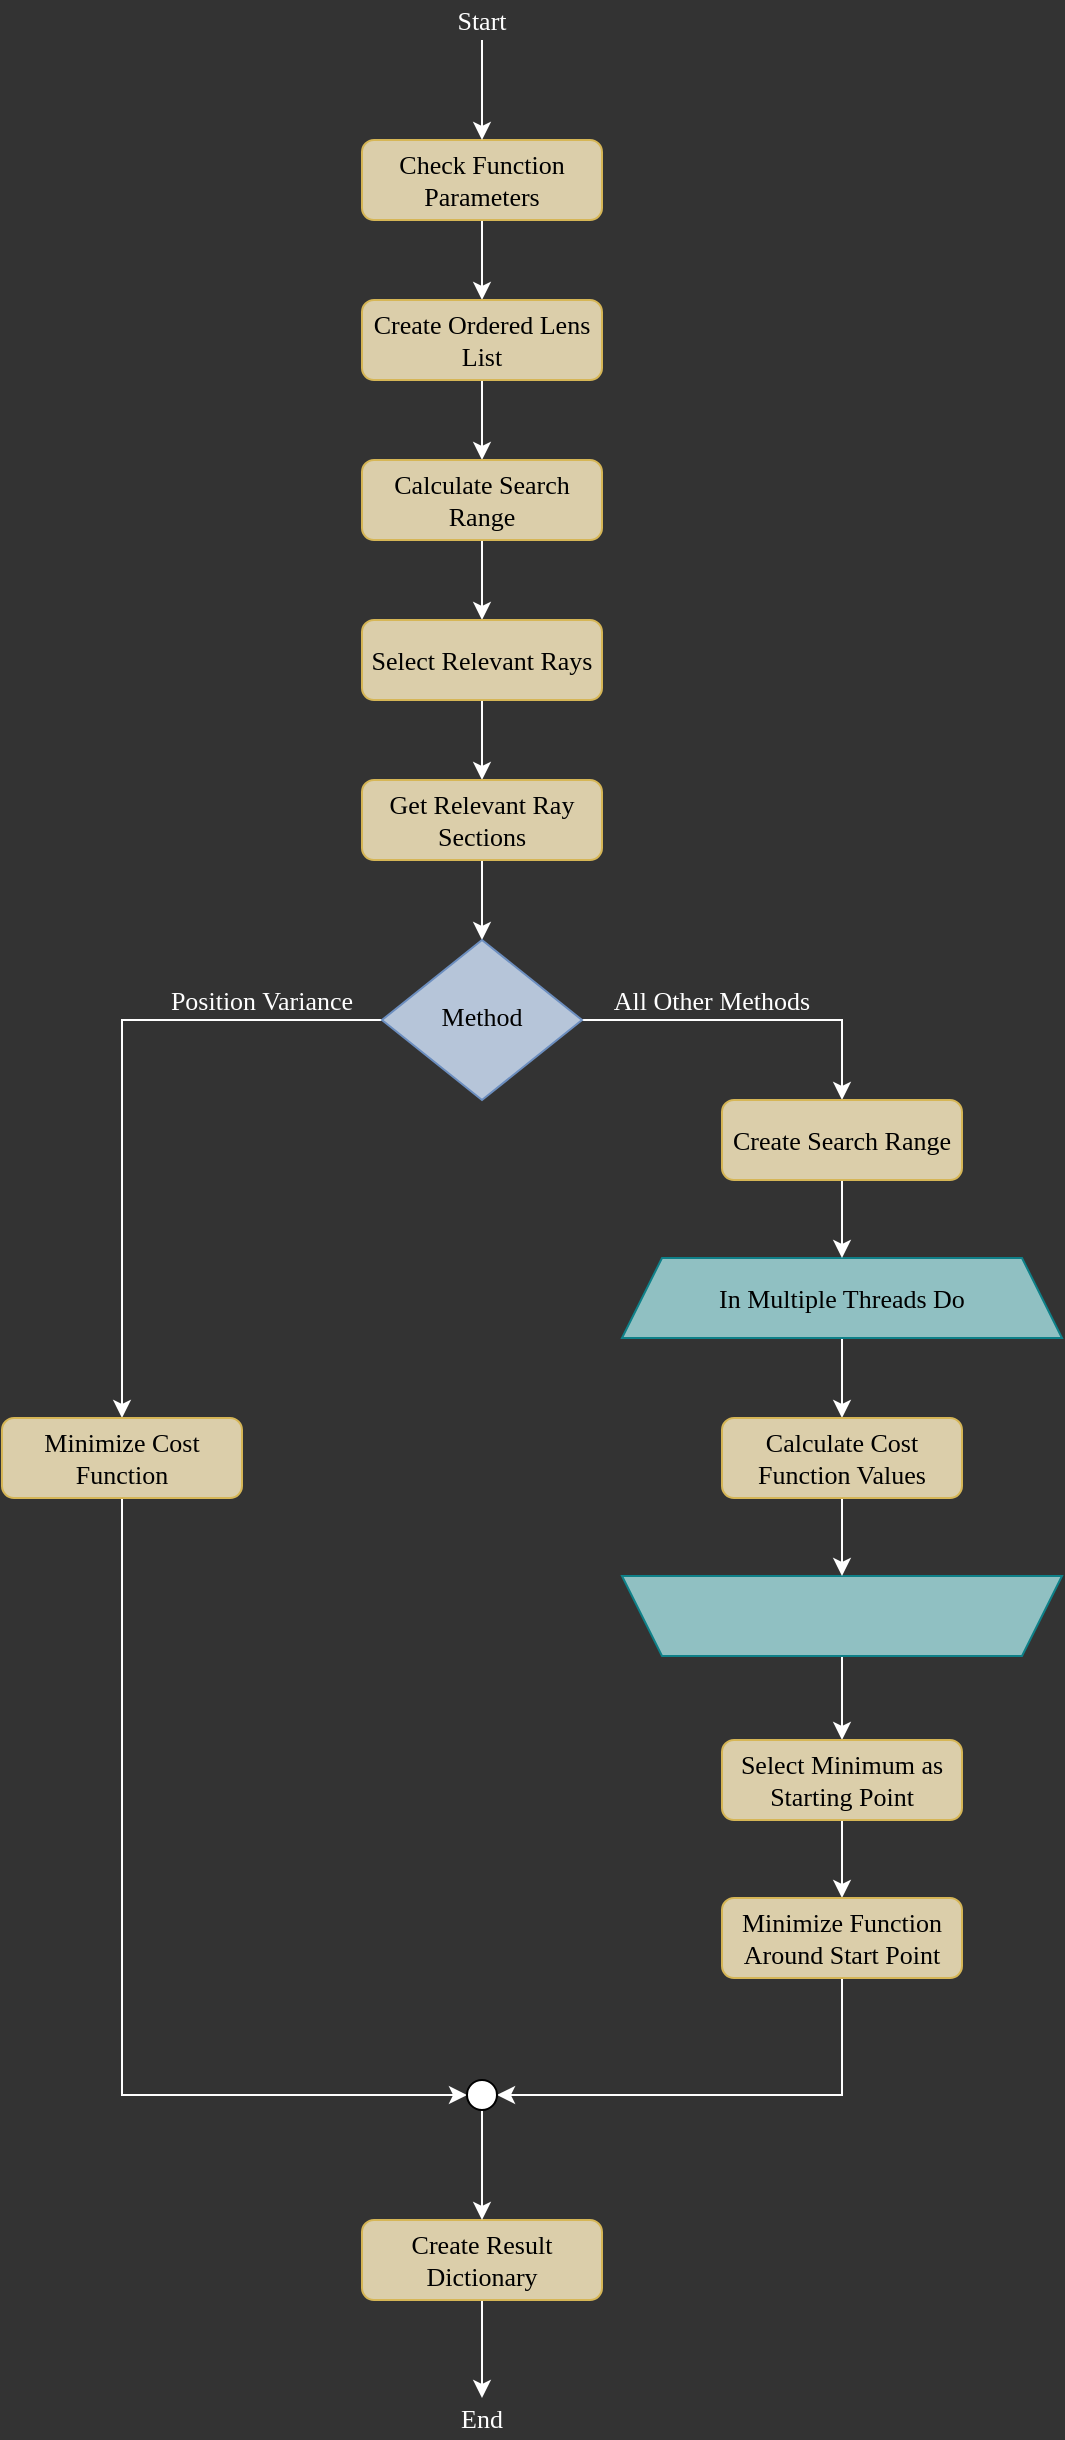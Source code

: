 <mxfile version="24.7.5">
  <diagram id="C5RBs43oDa-KdzZeNtuy" name="Page-1">
    <mxGraphModel dx="862" dy="2680" grid="1" gridSize="10" guides="1" tooltips="1" connect="1" arrows="1" fold="1" page="1" pageScale="1" pageWidth="827" pageHeight="1169" background="#333333" math="0" shadow="0">
      <root>
        <mxCell id="WIyWlLk6GJQsqaUBKTNV-0" />
        <mxCell id="WIyWlLk6GJQsqaUBKTNV-1" parent="WIyWlLk6GJQsqaUBKTNV-0" />
        <mxCell id="uH4OkT64cM5H5gFiCBfV-25" style="edgeStyle=orthogonalEdgeStyle;rounded=0;orthogonalLoop=1;jettySize=auto;html=1;entryX=0.5;entryY=0;entryDx=0;entryDy=0;strokeColor=#FFFFFF;align=center;verticalAlign=middle;fontFamily=Helvetica;fontSize=11;fontColor=default;labelBackgroundColor=default;endArrow=classic;" parent="WIyWlLk6GJQsqaUBKTNV-1" source="tedfQHLUCKz6kTAHSQzP-0" target="Ra94u74_zHsjVBOQ7fiC-0" edge="1">
          <mxGeometry relative="1" as="geometry" />
        </mxCell>
        <mxCell id="tedfQHLUCKz6kTAHSQzP-0" value="Check Function Parameters" style="rounded=1;whiteSpace=wrap;html=1;fontSize=13;glass=0;strokeWidth=1;shadow=0;fillColor=#DBCEAA;strokeColor=#d6b656;fontFamily=Times New Roman;fontColor=#000000;flipV=0;flipH=1;" parent="WIyWlLk6GJQsqaUBKTNV-1" vertex="1">
          <mxGeometry x="280" y="40" width="120" height="40" as="geometry" />
        </mxCell>
        <mxCell id="JQYIA-HylmGEcJKbKAeS-39" value="" style="edgeStyle=orthogonalEdgeStyle;rounded=0;orthogonalLoop=1;jettySize=auto;html=1;strokeColor=#FFFFFF;align=center;verticalAlign=middle;fontFamily=Helvetica;fontSize=11;fontColor=default;labelBackgroundColor=default;endArrow=classic;" parent="WIyWlLk6GJQsqaUBKTNV-1" source="tedfQHLUCKz6kTAHSQzP-3" target="tedfQHLUCKz6kTAHSQzP-0" edge="1">
          <mxGeometry relative="1" as="geometry" />
        </mxCell>
        <mxCell id="tedfQHLUCKz6kTAHSQzP-3" value="Start" style="text;html=1;strokeColor=none;fillColor=none;align=center;verticalAlign=middle;whiteSpace=wrap;rounded=0;fontFamily=Times New Roman;fontSize=13;fontColor=#FFFFFF;" parent="WIyWlLk6GJQsqaUBKTNV-1" vertex="1">
          <mxGeometry x="320" y="-30" width="40" height="20" as="geometry" />
        </mxCell>
        <mxCell id="uH4OkT64cM5H5gFiCBfV-26" style="edgeStyle=orthogonalEdgeStyle;rounded=0;orthogonalLoop=1;jettySize=auto;html=1;entryX=0.5;entryY=0;entryDx=0;entryDy=0;strokeColor=#FFFFFF;align=center;verticalAlign=middle;fontFamily=Helvetica;fontSize=11;fontColor=default;labelBackgroundColor=default;endArrow=classic;" parent="WIyWlLk6GJQsqaUBKTNV-1" source="Ra94u74_zHsjVBOQ7fiC-0" target="uH4OkT64cM5H5gFiCBfV-0" edge="1">
          <mxGeometry relative="1" as="geometry" />
        </mxCell>
        <mxCell id="Ra94u74_zHsjVBOQ7fiC-0" value="Create Ordered Lens List" style="rounded=1;whiteSpace=wrap;html=1;fontSize=13;glass=0;strokeWidth=1;shadow=0;fillColor=#DBCEAA;strokeColor=#d6b656;fontFamily=Times New Roman;fontColor=#000000;flipV=0;flipH=1;" parent="WIyWlLk6GJQsqaUBKTNV-1" vertex="1">
          <mxGeometry x="280" y="120" width="120" height="40" as="geometry" />
        </mxCell>
        <mxCell id="JQYIA-HylmGEcJKbKAeS-13" style="edgeStyle=orthogonalEdgeStyle;rounded=0;orthogonalLoop=1;jettySize=auto;html=1;entryX=0.5;entryY=0;entryDx=0;entryDy=0;strokeColor=#FFFFFF;align=center;verticalAlign=middle;fontFamily=Helvetica;fontSize=11;fontColor=default;labelBackgroundColor=default;endArrow=classic;" parent="WIyWlLk6GJQsqaUBKTNV-1" source="uH4OkT64cM5H5gFiCBfV-0" target="JQYIA-HylmGEcJKbKAeS-0" edge="1">
          <mxGeometry relative="1" as="geometry" />
        </mxCell>
        <mxCell id="uH4OkT64cM5H5gFiCBfV-0" value="Calculate Search Range" style="rounded=1;whiteSpace=wrap;html=1;fontSize=13;glass=0;strokeWidth=1;shadow=0;fillColor=#DBCEAA;strokeColor=#d6b656;fontFamily=Times New Roman;fontColor=#000000;flipV=0;flipH=1;" parent="WIyWlLk6GJQsqaUBKTNV-1" vertex="1">
          <mxGeometry x="280" y="200" width="120" height="40" as="geometry" />
        </mxCell>
        <mxCell id="JQYIA-HylmGEcJKbKAeS-21" style="edgeStyle=orthogonalEdgeStyle;rounded=0;orthogonalLoop=1;jettySize=auto;html=1;entryX=0.5;entryY=0;entryDx=0;entryDy=0;strokeColor=#FFFFFF;align=center;verticalAlign=middle;fontFamily=Helvetica;fontSize=11;fontColor=default;labelBackgroundColor=default;endArrow=classic;" parent="WIyWlLk6GJQsqaUBKTNV-1" source="uH4OkT64cM5H5gFiCBfV-1" target="JQYIA-HylmGEcJKbKAeS-5" edge="1">
          <mxGeometry relative="1" as="geometry" />
        </mxCell>
        <mxCell id="uH4OkT64cM5H5gFiCBfV-1" value="In Multiple Threads Do" style="shape=trapezoid;perimeter=trapezoidPerimeter;whiteSpace=wrap;html=1;fixedSize=1;fontFamily=Times New Roman;fillColor=#90c0c2;strokeColor=#0e8088;fontSize=13;" parent="WIyWlLk6GJQsqaUBKTNV-1" vertex="1">
          <mxGeometry x="410" y="599" width="220" height="40" as="geometry" />
        </mxCell>
        <mxCell id="JQYIA-HylmGEcJKbKAeS-25" style="edgeStyle=orthogonalEdgeStyle;rounded=0;orthogonalLoop=1;jettySize=auto;html=1;entryX=0.5;entryY=0;entryDx=0;entryDy=0;strokeColor=#FFFFFF;align=center;verticalAlign=middle;fontFamily=Helvetica;fontSize=11;fontColor=default;labelBackgroundColor=default;endArrow=classic;" parent="WIyWlLk6GJQsqaUBKTNV-1" source="uH4OkT64cM5H5gFiCBfV-12" target="JQYIA-HylmGEcJKbKAeS-7" edge="1">
          <mxGeometry relative="1" as="geometry" />
        </mxCell>
        <mxCell id="uH4OkT64cM5H5gFiCBfV-12" value="" style="shape=trapezoid;perimeter=trapezoidPerimeter;whiteSpace=wrap;html=1;fixedSize=1;fontFamily=Times New Roman;fillColor=#90c0c2;strokeColor=#0e8088;direction=west;fontSize=13;" parent="WIyWlLk6GJQsqaUBKTNV-1" vertex="1">
          <mxGeometry x="410" y="758" width="220" height="40" as="geometry" />
        </mxCell>
        <mxCell id="uH4OkT64cM5H5gFiCBfV-48" value="End" style="text;html=1;strokeColor=none;fillColor=none;align=center;verticalAlign=middle;whiteSpace=wrap;rounded=0;fontFamily=Times New Roman;fontSize=13;fontColor=#FFFFFF;" parent="WIyWlLk6GJQsqaUBKTNV-1" vertex="1">
          <mxGeometry x="320" y="1169" width="40" height="20" as="geometry" />
        </mxCell>
        <mxCell id="JQYIA-HylmGEcJKbKAeS-16" style="edgeStyle=orthogonalEdgeStyle;rounded=0;orthogonalLoop=1;jettySize=auto;html=1;entryX=0.5;entryY=0;entryDx=0;entryDy=0;strokeColor=#FFFFFF;align=center;verticalAlign=middle;fontFamily=Helvetica;fontSize=11;fontColor=default;labelBackgroundColor=default;endArrow=classic;" parent="WIyWlLk6GJQsqaUBKTNV-1" source="JQYIA-HylmGEcJKbKAeS-0" target="JQYIA-HylmGEcJKbKAeS-1" edge="1">
          <mxGeometry relative="1" as="geometry" />
        </mxCell>
        <mxCell id="JQYIA-HylmGEcJKbKAeS-0" value="Select Relevant Rays" style="rounded=1;whiteSpace=wrap;html=1;fontSize=13;glass=0;strokeWidth=1;shadow=0;fillColor=#DBCEAA;strokeColor=#d6b656;fontFamily=Times New Roman;fontColor=#000000;flipV=0;flipH=1;" parent="WIyWlLk6GJQsqaUBKTNV-1" vertex="1">
          <mxGeometry x="280" y="280" width="120" height="40" as="geometry" />
        </mxCell>
        <mxCell id="JQYIA-HylmGEcJKbKAeS-17" value="" style="edgeStyle=orthogonalEdgeStyle;rounded=0;orthogonalLoop=1;jettySize=auto;html=1;strokeColor=#FFFFFF;align=center;verticalAlign=middle;fontFamily=Helvetica;fontSize=11;fontColor=default;labelBackgroundColor=default;endArrow=classic;" parent="WIyWlLk6GJQsqaUBKTNV-1" source="JQYIA-HylmGEcJKbKAeS-1" target="JQYIA-HylmGEcJKbKAeS-2" edge="1">
          <mxGeometry relative="1" as="geometry" />
        </mxCell>
        <mxCell id="JQYIA-HylmGEcJKbKAeS-1" value="Get Relevant Ray Sections" style="rounded=1;whiteSpace=wrap;html=1;fontSize=13;glass=0;strokeWidth=1;shadow=0;fillColor=#DBCEAA;strokeColor=#d6b656;fontFamily=Times New Roman;fontColor=#000000;flipV=0;flipH=1;" parent="WIyWlLk6GJQsqaUBKTNV-1" vertex="1">
          <mxGeometry x="280" y="360" width="120" height="40" as="geometry" />
        </mxCell>
        <mxCell id="JQYIA-HylmGEcJKbKAeS-27" style="edgeStyle=orthogonalEdgeStyle;rounded=0;orthogonalLoop=1;jettySize=auto;html=1;strokeColor=#FFFFFF;align=center;verticalAlign=middle;fontFamily=Helvetica;fontSize=11;fontColor=default;labelBackgroundColor=default;endArrow=classic;" parent="WIyWlLk6GJQsqaUBKTNV-1" source="JQYIA-HylmGEcJKbKAeS-2" target="JQYIA-HylmGEcJKbKAeS-3" edge="1">
          <mxGeometry relative="1" as="geometry" />
        </mxCell>
        <mxCell id="JQYIA-HylmGEcJKbKAeS-30" style="edgeStyle=orthogonalEdgeStyle;rounded=0;orthogonalLoop=1;jettySize=auto;html=1;entryX=0.5;entryY=0;entryDx=0;entryDy=0;strokeColor=#FFFFFF;align=center;verticalAlign=middle;fontFamily=Helvetica;fontSize=11;fontColor=default;labelBackgroundColor=default;endArrow=classic;" parent="WIyWlLk6GJQsqaUBKTNV-1" source="JQYIA-HylmGEcJKbKAeS-2" target="JQYIA-HylmGEcJKbKAeS-6" edge="1">
          <mxGeometry relative="1" as="geometry" />
        </mxCell>
        <mxCell id="JQYIA-HylmGEcJKbKAeS-2" value="Method" style="rhombus;whiteSpace=wrap;html=1;shadow=0;fontFamily=Times New Roman;fontSize=13;align=center;strokeWidth=1;spacing=6;spacingTop=-4;fillColor=#B6C5D9;strokeColor=#6c8ebf;fontColor=#000000;" parent="WIyWlLk6GJQsqaUBKTNV-1" vertex="1">
          <mxGeometry x="290" y="440" width="100" height="80" as="geometry" />
        </mxCell>
        <mxCell id="JQYIA-HylmGEcJKbKAeS-41" style="edgeStyle=orthogonalEdgeStyle;rounded=0;orthogonalLoop=1;jettySize=auto;html=1;entryX=0;entryY=0.5;entryDx=0;entryDy=0;exitX=0.5;exitY=1;exitDx=0;exitDy=0;strokeColor=#FFFFFF;align=center;verticalAlign=middle;fontFamily=Helvetica;fontSize=11;fontColor=default;labelBackgroundColor=default;endArrow=classic;" parent="WIyWlLk6GJQsqaUBKTNV-1" source="JQYIA-HylmGEcJKbKAeS-3" target="JQYIA-HylmGEcJKbKAeS-31" edge="1">
          <mxGeometry relative="1" as="geometry">
            <Array as="points">
              <mxPoint x="160" y="1018" />
            </Array>
          </mxGeometry>
        </mxCell>
        <mxCell id="JQYIA-HylmGEcJKbKAeS-3" value="Minimize Cost Function" style="rounded=1;whiteSpace=wrap;html=1;fontSize=13;glass=0;strokeWidth=1;shadow=0;fillColor=#DBCEAA;strokeColor=#d6b656;fontFamily=Times New Roman;fontColor=#000000;" parent="WIyWlLk6GJQsqaUBKTNV-1" vertex="1">
          <mxGeometry x="100" y="679" width="120" height="40" as="geometry" />
        </mxCell>
        <mxCell id="JQYIA-HylmGEcJKbKAeS-29" value="" style="edgeStyle=orthogonalEdgeStyle;rounded=0;orthogonalLoop=1;jettySize=auto;html=1;strokeColor=#FFFFFF;" parent="WIyWlLk6GJQsqaUBKTNV-1" source="JQYIA-HylmGEcJKbKAeS-4" target="uH4OkT64cM5H5gFiCBfV-48" edge="1">
          <mxGeometry relative="1" as="geometry" />
        </mxCell>
        <mxCell id="JQYIA-HylmGEcJKbKAeS-4" value="Create Result Dictionary" style="rounded=1;whiteSpace=wrap;html=1;fontSize=13;glass=0;strokeWidth=1;shadow=0;fillColor=#DBCEAA;strokeColor=#d6b656;fontFamily=Times New Roman;fontColor=#000000;" parent="WIyWlLk6GJQsqaUBKTNV-1" vertex="1">
          <mxGeometry x="280" y="1080" width="120" height="40" as="geometry" />
        </mxCell>
        <mxCell id="JQYIA-HylmGEcJKbKAeS-37" style="edgeStyle=orthogonalEdgeStyle;rounded=0;orthogonalLoop=1;jettySize=auto;html=1;entryX=0.5;entryY=1;entryDx=0;entryDy=0;strokeColor=#FFFFFF;align=center;verticalAlign=middle;fontFamily=Helvetica;fontSize=11;fontColor=default;labelBackgroundColor=default;endArrow=classic;" parent="WIyWlLk6GJQsqaUBKTNV-1" source="JQYIA-HylmGEcJKbKAeS-5" target="uH4OkT64cM5H5gFiCBfV-12" edge="1">
          <mxGeometry relative="1" as="geometry" />
        </mxCell>
        <mxCell id="JQYIA-HylmGEcJKbKAeS-5" value="Calculate Cost Function Values" style="rounded=1;whiteSpace=wrap;html=1;fontSize=13;glass=0;strokeWidth=1;shadow=0;fillColor=#DBCEAA;strokeColor=#d6b656;fontFamily=Times New Roman;fontColor=#000000;" parent="WIyWlLk6GJQsqaUBKTNV-1" vertex="1">
          <mxGeometry x="460" y="679" width="120" height="40" as="geometry" />
        </mxCell>
        <mxCell id="JQYIA-HylmGEcJKbKAeS-20" style="edgeStyle=orthogonalEdgeStyle;rounded=0;orthogonalLoop=1;jettySize=auto;html=1;entryX=0.5;entryY=0;entryDx=0;entryDy=0;strokeColor=#FFFFFF;align=center;verticalAlign=middle;fontFamily=Helvetica;fontSize=11;fontColor=default;labelBackgroundColor=default;endArrow=classic;" parent="WIyWlLk6GJQsqaUBKTNV-1" source="JQYIA-HylmGEcJKbKAeS-6" target="uH4OkT64cM5H5gFiCBfV-1" edge="1">
          <mxGeometry relative="1" as="geometry" />
        </mxCell>
        <mxCell id="JQYIA-HylmGEcJKbKAeS-6" value="Create Search Range" style="rounded=1;whiteSpace=wrap;html=1;fontSize=13;glass=0;strokeWidth=1;shadow=0;fillColor=#DBCEAA;strokeColor=#d6b656;fontFamily=Times New Roman;fontColor=#000000;" parent="WIyWlLk6GJQsqaUBKTNV-1" vertex="1">
          <mxGeometry x="460" y="520" width="120" height="40" as="geometry" />
        </mxCell>
        <mxCell id="JQYIA-HylmGEcJKbKAeS-26" value="" style="edgeStyle=orthogonalEdgeStyle;rounded=0;orthogonalLoop=1;jettySize=auto;html=1;strokeColor=#FFFFFF;align=center;verticalAlign=middle;fontFamily=Helvetica;fontSize=11;fontColor=default;labelBackgroundColor=default;endArrow=classic;" parent="WIyWlLk6GJQsqaUBKTNV-1" source="JQYIA-HylmGEcJKbKAeS-7" target="JQYIA-HylmGEcJKbKAeS-9" edge="1">
          <mxGeometry relative="1" as="geometry" />
        </mxCell>
        <mxCell id="JQYIA-HylmGEcJKbKAeS-7" value="Select Minimum as Starting Point" style="rounded=1;whiteSpace=wrap;html=1;fontSize=13;glass=0;strokeWidth=1;shadow=0;fillColor=#DBCEAA;strokeColor=#d6b656;fontFamily=Times New Roman;fontColor=#000000;flipV=1;" parent="WIyWlLk6GJQsqaUBKTNV-1" vertex="1">
          <mxGeometry x="460" y="840" width="120" height="40" as="geometry" />
        </mxCell>
        <mxCell id="JQYIA-HylmGEcJKbKAeS-40" style="edgeStyle=orthogonalEdgeStyle;rounded=0;orthogonalLoop=1;jettySize=auto;html=1;entryX=1;entryY=0.5;entryDx=0;entryDy=0;strokeColor=#FFFFFF;align=center;verticalAlign=middle;fontFamily=Helvetica;fontSize=11;fontColor=default;labelBackgroundColor=default;endArrow=classic;" parent="WIyWlLk6GJQsqaUBKTNV-1" source="JQYIA-HylmGEcJKbKAeS-9" target="JQYIA-HylmGEcJKbKAeS-31" edge="1">
          <mxGeometry relative="1" as="geometry">
            <Array as="points">
              <mxPoint x="520" y="1018" />
            </Array>
          </mxGeometry>
        </mxCell>
        <mxCell id="JQYIA-HylmGEcJKbKAeS-9" value="Minimize Function Around Start Point" style="rounded=1;whiteSpace=wrap;html=1;fontSize=13;glass=0;strokeWidth=1;shadow=0;fillColor=#DBCEAA;strokeColor=#d6b656;fontFamily=Times New Roman;fontColor=#000000;flipV=1;" parent="WIyWlLk6GJQsqaUBKTNV-1" vertex="1">
          <mxGeometry x="460" y="919" width="120" height="40" as="geometry" />
        </mxCell>
        <mxCell id="JQYIA-HylmGEcJKbKAeS-32" value="" style="edgeStyle=orthogonalEdgeStyle;rounded=0;orthogonalLoop=1;jettySize=auto;html=1;strokeColor=#FFFFFF;align=center;verticalAlign=middle;fontFamily=Helvetica;fontSize=11;fontColor=default;labelBackgroundColor=default;endArrow=classic;" parent="WIyWlLk6GJQsqaUBKTNV-1" source="JQYIA-HylmGEcJKbKAeS-31" target="JQYIA-HylmGEcJKbKAeS-4" edge="1">
          <mxGeometry relative="1" as="geometry" />
        </mxCell>
        <mxCell id="JQYIA-HylmGEcJKbKAeS-31" value="" style="ellipse;whiteSpace=wrap;html=1;aspect=fixed;fontFamily=Times New Roman;fontSize=13;fontColor=#000000;" parent="WIyWlLk6GJQsqaUBKTNV-1" vertex="1">
          <mxGeometry x="332.5" y="1010" width="15" height="15" as="geometry" />
        </mxCell>
        <mxCell id="JQYIA-HylmGEcJKbKAeS-35" value="Position Variance" style="text;html=1;strokeColor=none;fillColor=none;align=center;verticalAlign=middle;whiteSpace=wrap;rounded=0;fontFamily=Times New Roman;fontSize=13;fontColor=#FFFFFF;" parent="WIyWlLk6GJQsqaUBKTNV-1" vertex="1">
          <mxGeometry x="180" y="460" width="100" height="20" as="geometry" />
        </mxCell>
        <mxCell id="JQYIA-HylmGEcJKbKAeS-36" value="All Other Methods" style="text;html=1;strokeColor=none;fillColor=none;align=center;verticalAlign=middle;whiteSpace=wrap;rounded=0;fontFamily=Times New Roman;fontSize=13;fontColor=#FFFFFF;labelBackgroundColor=none;" parent="WIyWlLk6GJQsqaUBKTNV-1" vertex="1">
          <mxGeometry x="380" y="460" width="150" height="20" as="geometry" />
        </mxCell>
        <mxCell id="JQYIA-HylmGEcJKbKAeS-38" value="&amp;nbsp;" style="text;whiteSpace=wrap;html=1;" parent="WIyWlLk6GJQsqaUBKTNV-1" vertex="1">
          <mxGeometry x="430" y="330" width="40" height="40" as="geometry" />
        </mxCell>
      </root>
    </mxGraphModel>
  </diagram>
</mxfile>
